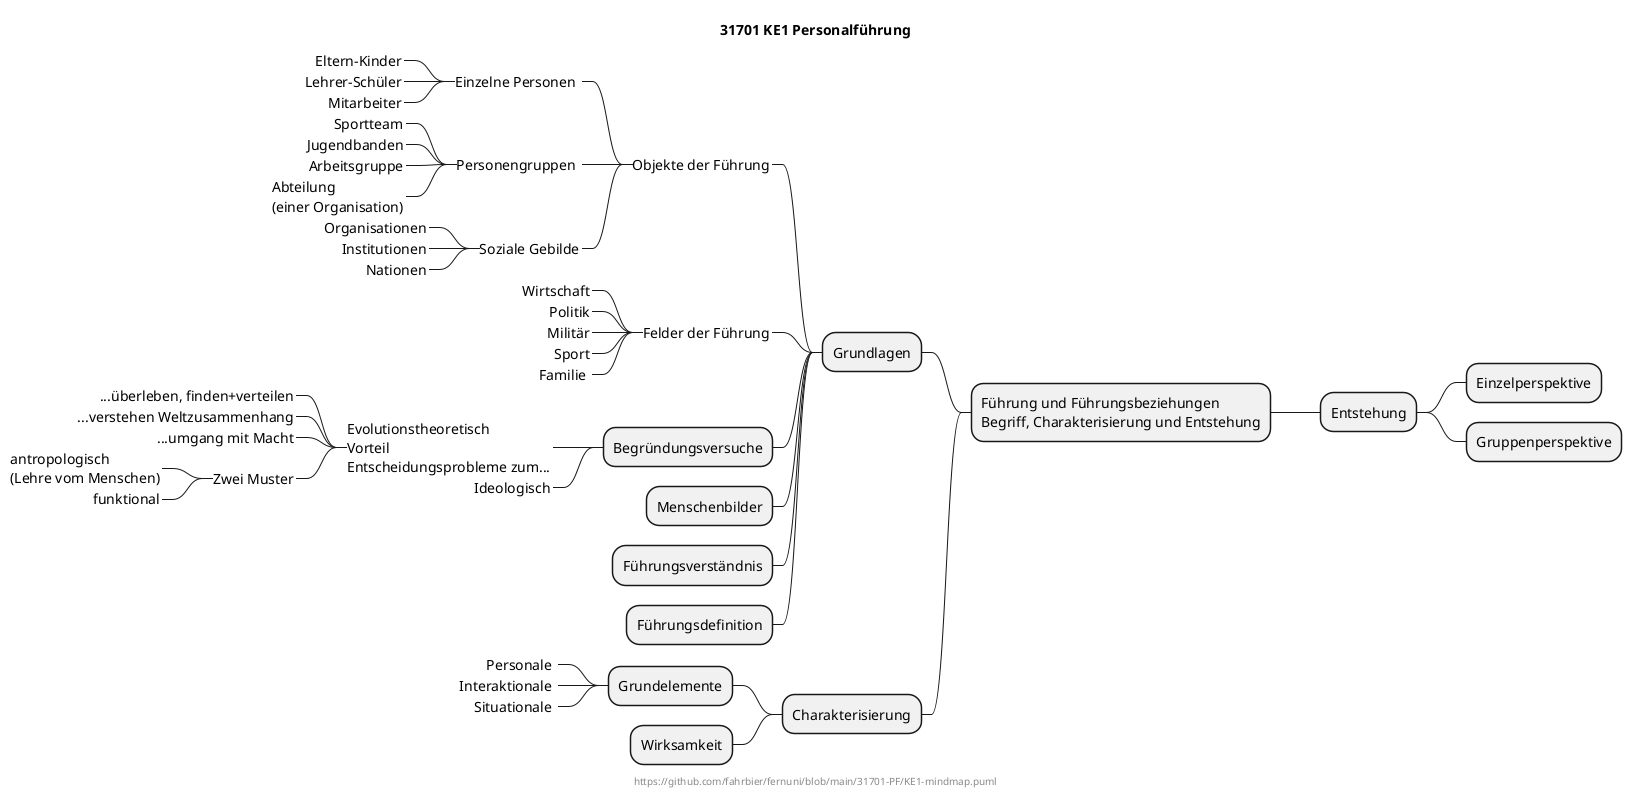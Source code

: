@startmindmap
title 31701 KE1 Personalführung
center footer https://github.com/fahrbier/fernuni/blob/main/31701-PF/KE1-mindmap.puml

+ Führung und Führungsbeziehungen\nBegriff, Charakterisierung und Entstehung
-- Grundlagen
---_ Objekte der Führung
----_ Einzelne Personen 
-----_ Eltern-Kinder
-----_ Lehrer-Schüler
-----_ Mitarbeiter

----_ Personengruppen 
-----_ Sportteam
-----_ Jugendbanden
-----_ Arbeitsgruppe
-----_ Abteilung\n(einer Organisation)

----_ Soziale Gebilde
-----_ Organisationen
-----_ Institutionen
-----_ Nationen

---_ Felder der Führung
----_ Wirtschaft
----_ Politik
----_ Militär
----_ Sport
----_ Familie 

--- Begründungsversuche
----_ Evolutionstheoretisch\nVorteil\nEntscheidungsprobleme zum...
-----_ ...überleben, finden+verteilen
-----_ ...verstehen Weltzusammenhang
-----_ ...umgang mit Macht
-----_ Zwei Muster
------_ antropologisch\n(Lehre vom Menschen)
------_ funktional




----_ Ideologisch

--- Menschenbilder
--- Führungsverständnis
--- Führungsdefinition

-- Charakterisierung
--- Grundelemente
----_ Personale 
----_ Interaktionale 
----_ Situationale 
--- Wirksamkeit

++ Entstehung
+++ Einzelperspektive
+++ Gruppenperspektive

@endmindmap